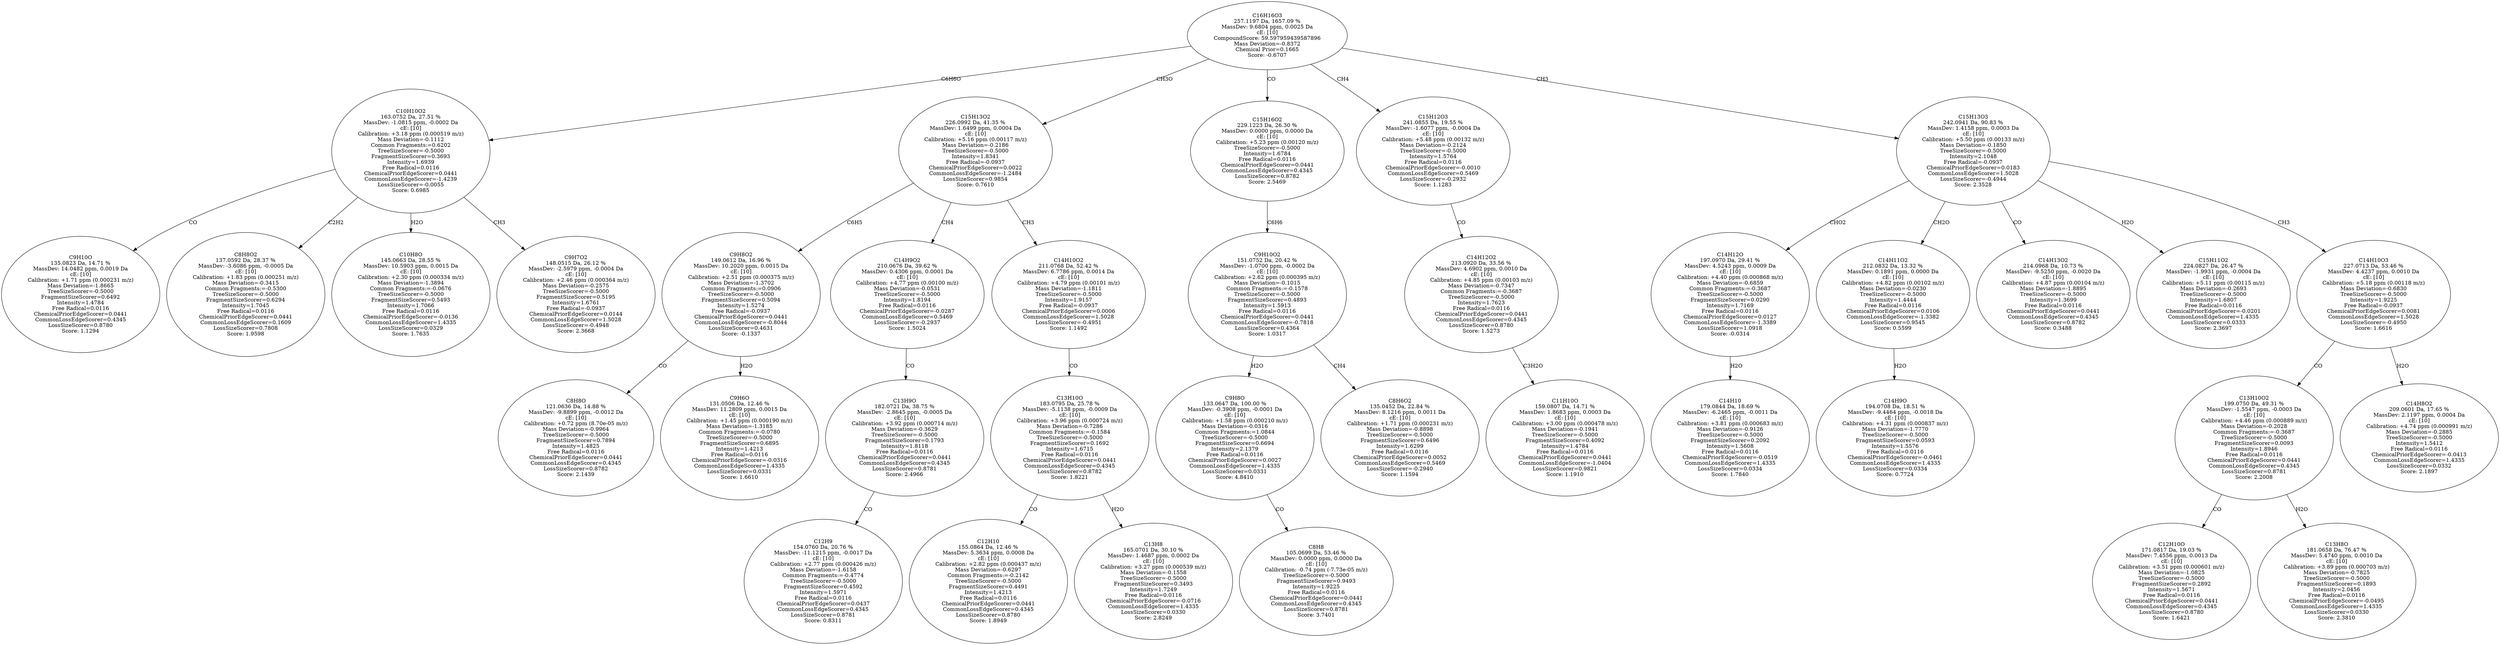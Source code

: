 strict digraph {
v1 [label="C9H10O\n135.0823 Da, 14.71 %\nMassDev: 14.0482 ppm, 0.0019 Da\ncE: [10]\nCalibration: +1.71 ppm (0.000231 m/z)\nMass Deviation=-1.8665\nTreeSizeScorer=-0.5000\nFragmentSizeScorer=0.6492\nIntensity=1.4784\nFree Radical=0.0116\nChemicalPriorEdgeScorer=0.0441\nCommonLossEdgeScorer=0.4345\nLossSizeScorer=0.8780\nScore: 1.1294"];
v2 [label="C8H8O2\n137.0592 Da, 28.37 %\nMassDev: -3.6086 ppm, -0.0005 Da\ncE: [10]\nCalibration: +1.83 ppm (0.000251 m/z)\nMass Deviation=-0.3415\nCommon Fragments:=-0.5300\nTreeSizeScorer=-0.5000\nFragmentSizeScorer=0.6294\nIntensity=1.7045\nFree Radical=0.0116\nChemicalPriorEdgeScorer=0.0441\nCommonLossEdgeScorer=0.1609\nLossSizeScorer=0.7808\nScore: 1.9598"];
v3 [label="C10H8O\n145.0663 Da, 28.55 %\nMassDev: 10.5903 ppm, 0.0015 Da\ncE: [10]\nCalibration: +2.30 ppm (0.000334 m/z)\nMass Deviation=-1.3894\nCommon Fragments:=-0.0676\nTreeSizeScorer=-0.5000\nFragmentSizeScorer=0.5493\nIntensity=1.7066\nFree Radical=0.0116\nChemicalPriorEdgeScorer=-0.0136\nCommonLossEdgeScorer=1.4335\nLossSizeScorer=0.0329\nScore: 1.7635"];
v4 [label="C9H7O2\n148.0515 Da, 26.12 %\nMassDev: -2.5979 ppm, -0.0004 Da\ncE: [10]\nCalibration: +2.46 ppm (0.000364 m/z)\nMass Deviation=-0.2575\nTreeSizeScorer=-0.5000\nFragmentSizeScorer=0.5195\nIntensity=1.6761\nFree Radical=-0.0937\nChemicalPriorEdgeScorer=0.0144\nCommonLossEdgeScorer=1.5028\nLossSizeScorer=-0.4948\nScore: 2.3668"];
v5 [label="C10H10O2\n163.0752 Da, 27.51 %\nMassDev: -1.0815 ppm, -0.0002 Da\ncE: [10]\nCalibration: +3.18 ppm (0.000519 m/z)\nMass Deviation=-0.1112\nCommon Fragments:=0.6202\nTreeSizeScorer=-0.5000\nFragmentSizeScorer=0.3693\nIntensity=1.6939\nFree Radical=0.0116\nChemicalPriorEdgeScorer=0.0441\nCommonLossEdgeScorer=-1.4239\nLossSizeScorer=-0.0055\nScore: 0.6985"];
v6 [label="C8H8O\n121.0636 Da, 14.88 %\nMassDev: -9.8899 ppm, -0.0012 Da\ncE: [10]\nCalibration: +0.72 ppm (8.70e-05 m/z)\nMass Deviation=-0.9964\nTreeSizeScorer=-0.5000\nFragmentSizeScorer=0.7894\nIntensity=1.4825\nFree Radical=0.0116\nChemicalPriorEdgeScorer=0.0441\nCommonLossEdgeScorer=0.4345\nLossSizeScorer=0.8782\nScore: 2.1439"];
v7 [label="C9H6O\n131.0506 Da, 12.46 %\nMassDev: 11.2809 ppm, 0.0015 Da\ncE: [10]\nCalibration: +1.45 ppm (0.000190 m/z)\nMass Deviation=-1.3185\nCommon Fragments:=-0.0780\nTreeSizeScorer=-0.5000\nFragmentSizeScorer=0.6895\nIntensity=1.4213\nFree Radical=0.0116\nChemicalPriorEdgeScorer=-0.0316\nCommonLossEdgeScorer=1.4335\nLossSizeScorer=0.0331\nScore: 1.6610"];
v8 [label="C9H8O2\n149.0612 Da, 16.96 %\nMassDev: 10.2020 ppm, 0.0015 Da\ncE: [10]\nCalibration: +2.51 ppm (0.000375 m/z)\nMass Deviation=-1.3702\nCommon Fragments:=0.0906\nTreeSizeScorer=-0.5000\nFragmentSizeScorer=0.5094\nIntensity=1.5274\nFree Radical=-0.0937\nChemicalPriorEdgeScorer=0.0441\nCommonLossEdgeScorer=-0.8044\nLossSizeScorer=0.4631\nScore: -0.1337"];
v9 [label="C12H9\n154.0760 Da, 20.76 %\nMassDev: -11.1215 ppm, -0.0017 Da\ncE: [10]\nCalibration: +2.77 ppm (0.000426 m/z)\nMass Deviation=-1.6158\nCommon Fragments:=-0.4774\nTreeSizeScorer=-0.5000\nFragmentSizeScorer=0.4592\nIntensity=1.5971\nFree Radical=0.0116\nChemicalPriorEdgeScorer=0.0437\nCommonLossEdgeScorer=0.4345\nLossSizeScorer=0.8781\nScore: 0.8311"];
v10 [label="C13H9O\n182.0721 Da, 38.75 %\nMassDev: -2.8645 ppm, -0.0005 Da\ncE: [10]\nCalibration: +3.92 ppm (0.000714 m/z)\nMass Deviation=-0.3629\nTreeSizeScorer=-0.5000\nFragmentSizeScorer=0.1793\nIntensity=1.8118\nFree Radical=0.0116\nChemicalPriorEdgeScorer=0.0441\nCommonLossEdgeScorer=0.4345\nLossSizeScorer=0.8781\nScore: 2.4966"];
v11 [label="C14H9O2\n210.0676 Da, 39.62 %\nMassDev: 0.4306 ppm, 0.0001 Da\ncE: [10]\nCalibration: +4.77 ppm (0.00100 m/z)\nMass Deviation=-0.0531\nTreeSizeScorer=-0.5000\nIntensity=1.8194\nFree Radical=0.0116\nChemicalPriorEdgeScorer=-0.0287\nCommonLossEdgeScorer=0.5469\nLossSizeScorer=-0.2937\nScore: 1.5024"];
v12 [label="C12H10\n155.0864 Da, 12.46 %\nMassDev: 5.3634 ppm, 0.0008 Da\ncE: [10]\nCalibration: +2.82 ppm (0.000437 m/z)\nMass Deviation=-0.6297\nCommon Fragments:=-0.2142\nTreeSizeScorer=-0.5000\nFragmentSizeScorer=0.4491\nIntensity=1.4213\nFree Radical=0.0116\nChemicalPriorEdgeScorer=0.0441\nCommonLossEdgeScorer=0.4345\nLossSizeScorer=0.8780\nScore: 1.8949"];
v13 [label="C13H8\n165.0701 Da, 30.10 %\nMassDev: 1.4687 ppm, 0.0002 Da\ncE: [10]\nCalibration: +3.27 ppm (0.000539 m/z)\nMass Deviation=-0.1558\nTreeSizeScorer=-0.5000\nFragmentSizeScorer=0.3493\nIntensity=1.7249\nFree Radical=0.0116\nChemicalPriorEdgeScorer=-0.0716\nCommonLossEdgeScorer=1.4335\nLossSizeScorer=0.0330\nScore: 2.8249"];
v14 [label="C13H10O\n183.0795 Da, 25.78 %\nMassDev: -5.1138 ppm, -0.0009 Da\ncE: [10]\nCalibration: +3.96 ppm (0.000724 m/z)\nMass Deviation=-0.7286\nCommon Fragments:=-0.1584\nTreeSizeScorer=-0.5000\nFragmentSizeScorer=0.1692\nIntensity=1.6715\nFree Radical=0.0116\nChemicalPriorEdgeScorer=0.0441\nCommonLossEdgeScorer=0.4345\nLossSizeScorer=0.8782\nScore: 1.8221"];
v15 [label="C14H10O2\n211.0768 Da, 52.42 %\nMassDev: 6.7786 ppm, 0.0014 Da\ncE: [10]\nCalibration: +4.79 ppm (0.00101 m/z)\nMass Deviation=-1.1811\nTreeSizeScorer=-0.5000\nIntensity=1.9157\nFree Radical=-0.0937\nChemicalPriorEdgeScorer=0.0006\nCommonLossEdgeScorer=1.5028\nLossSizeScorer=-0.4951\nScore: 1.1492"];
v16 [label="C15H13O2\n226.0992 Da, 41.35 %\nMassDev: 1.6499 ppm, 0.0004 Da\ncE: [10]\nCalibration: +5.16 ppm (0.00117 m/z)\nMass Deviation=-0.2186\nTreeSizeScorer=-0.5000\nIntensity=1.8341\nFree Radical=-0.0937\nChemicalPriorEdgeScorer=0.0022\nCommonLossEdgeScorer=-1.2484\nLossSizeScorer=0.9854\nScore: 0.7610"];
v17 [label="C8H8\n105.0699 Da, 53.46 %\nMassDev: 0.0000 ppm, 0.0000 Da\ncE: [10]\nCalibration: -0.74 ppm (-7.73e-05 m/z)\nTreeSizeScorer=-0.5000\nFragmentSizeScorer=0.9493\nIntensity=1.9225\nFree Radical=0.0116\nChemicalPriorEdgeScorer=0.0441\nCommonLossEdgeScorer=0.4345\nLossSizeScorer=0.8781\nScore: 3.7401"];
v18 [label="C9H8O\n133.0647 Da, 100.00 %\nMassDev: -0.3908 ppm, -0.0001 Da\ncE: [10]\nCalibration: +1.58 ppm (0.000210 m/z)\nMass Deviation=-0.0316\nCommon Fragments:=1.0844\nTreeSizeScorer=-0.5000\nFragmentSizeScorer=0.6694\nIntensity=2.1379\nFree Radical=0.0116\nChemicalPriorEdgeScorer=0.0027\nCommonLossEdgeScorer=1.4335\nLossSizeScorer=0.0331\nScore: 4.8410"];
v19 [label="C8H6O2\n135.0452 Da, 22.84 %\nMassDev: 8.1216 ppm, 0.0011 Da\ncE: [10]\nCalibration: +1.71 ppm (0.000231 m/z)\nMass Deviation=-0.8898\nTreeSizeScorer=-0.5000\nFragmentSizeScorer=0.6496\nIntensity=1.6299\nFree Radical=0.0116\nChemicalPriorEdgeScorer=0.0052\nCommonLossEdgeScorer=0.5469\nLossSizeScorer=-0.2940\nScore: 1.1594"];
v20 [label="C9H10O2\n151.0752 Da, 20.42 %\nMassDev: -1.0700 ppm, -0.0002 Da\ncE: [10]\nCalibration: +2.62 ppm (0.000395 m/z)\nMass Deviation=-0.1015\nCommon Fragments:=-0.1578\nTreeSizeScorer=-0.5000\nFragmentSizeScorer=0.4893\nIntensity=1.5913\nFree Radical=0.0116\nChemicalPriorEdgeScorer=0.0441\nCommonLossEdgeScorer=-0.7818\nLossSizeScorer=0.4364\nScore: 1.0317"];
v21 [label="C15H16O2\n229.1223 Da, 26.30 %\nMassDev: 0.0000 ppm, 0.0000 Da\ncE: [10]\nCalibration: +5.23 ppm (0.00120 m/z)\nTreeSizeScorer=-0.5000\nIntensity=1.6784\nFree Radical=0.0116\nChemicalPriorEdgeScorer=0.0441\nCommonLossEdgeScorer=0.4345\nLossSizeScorer=0.8782\nScore: 2.5469"];
v22 [label="C11H10O\n159.0807 Da, 14.71 %\nMassDev: 1.8683 ppm, 0.0003 Da\ncE: [10]\nCalibration: +3.00 ppm (0.000478 m/z)\nMass Deviation=-0.1941\nTreeSizeScorer=-0.5000\nFragmentSizeScorer=0.4092\nIntensity=1.4784\nFree Radical=0.0116\nChemicalPriorEdgeScorer=0.0441\nCommonLossEdgeScorer=-1.0404\nLossSizeScorer=0.9821\nScore: 1.1910"];
v23 [label="C14H12O2\n213.0920 Da, 33.56 %\nMassDev: 4.6902 ppm, 0.0010 Da\ncE: [10]\nCalibration: +4.85 ppm (0.00103 m/z)\nMass Deviation=-0.7347\nCommon Fragments:=-0.3687\nTreeSizeScorer=-0.5000\nIntensity=1.7623\nFree Radical=0.0116\nChemicalPriorEdgeScorer=0.0441\nCommonLossEdgeScorer=0.4345\nLossSizeScorer=0.8780\nScore: 1.5273"];
v24 [label="C15H12O3\n241.0855 Da, 19.55 %\nMassDev: -1.6077 ppm, -0.0004 Da\ncE: [10]\nCalibration: +5.48 ppm (0.00132 m/z)\nMass Deviation=-0.2124\nTreeSizeScorer=-0.5000\nIntensity=1.5764\nFree Radical=0.0116\nChemicalPriorEdgeScorer=-0.0010\nCommonLossEdgeScorer=0.5469\nLossSizeScorer=-0.2932\nScore: 1.1283"];
v25 [label="C14H10\n179.0844 Da, 18.69 %\nMassDev: -6.2465 ppm, -0.0011 Da\ncE: [10]\nCalibration: +3.81 ppm (0.000683 m/z)\nMass Deviation=-0.9126\nTreeSizeScorer=-0.5000\nFragmentSizeScorer=0.2092\nIntensity=1.5608\nFree Radical=0.0116\nChemicalPriorEdgeScorer=-0.0519\nCommonLossEdgeScorer=1.4335\nLossSizeScorer=0.0334\nScore: 1.7840"];
v26 [label="C14H12O\n197.0970 Da, 29.41 %\nMassDev: 4.5243 ppm, 0.0009 Da\ncE: [10]\nCalibration: +4.40 ppm (0.000868 m/z)\nMass Deviation=-0.6859\nCommon Fragments:=-0.3687\nTreeSizeScorer=-0.5000\nFragmentSizeScorer=0.0290\nIntensity=1.7169\nFree Radical=0.0116\nChemicalPriorEdgeScorer=0.0127\nCommonLossEdgeScorer=-1.3389\nLossSizeScorer=1.0918\nScore: -0.0314"];
v27 [label="C14H9O\n194.0708 Da, 18.51 %\nMassDev: -9.4464 ppm, -0.0018 Da\ncE: [10]\nCalibration: +4.31 ppm (0.000837 m/z)\nMass Deviation=-1.7770\nTreeSizeScorer=-0.5000\nFragmentSizeScorer=0.0593\nIntensity=1.5576\nFree Radical=0.0116\nChemicalPriorEdgeScorer=-0.0461\nCommonLossEdgeScorer=1.4335\nLossSizeScorer=0.0334\nScore: 0.7724"];
v28 [label="C14H11O2\n212.0832 Da, 13.32 %\nMassDev: 0.1891 ppm, 0.0000 Da\ncE: [10]\nCalibration: +4.82 ppm (0.00102 m/z)\nMass Deviation=-0.0230\nTreeSizeScorer=-0.5000\nIntensity=1.4444\nFree Radical=0.0116\nChemicalPriorEdgeScorer=0.0106\nCommonLossEdgeScorer=-1.3382\nLossSizeScorer=0.9545\nScore: 0.5599"];
v29 [label="C14H13O2\n214.0968 Da, 10.73 %\nMassDev: -9.5250 ppm, -0.0020 Da\ncE: [10]\nCalibration: +4.87 ppm (0.00104 m/z)\nMass Deviation=-1.8895\nTreeSizeScorer=-0.5000\nIntensity=1.3699\nFree Radical=0.0116\nChemicalPriorEdgeScorer=0.0441\nCommonLossEdgeScorer=0.4345\nLossSizeScorer=0.8782\nScore: 0.3488"];
v30 [label="C15H11O2\n224.0827 Da, 26.47 %\nMassDev: -1.9931 ppm, -0.0004 Da\ncE: [10]\nCalibration: +5.11 ppm (0.00115 m/z)\nMass Deviation=-0.2693\nTreeSizeScorer=-0.5000\nIntensity=1.6807\nFree Radical=0.0116\nChemicalPriorEdgeScorer=-0.0201\nCommonLossEdgeScorer=1.4335\nLossSizeScorer=0.0333\nScore: 2.3697"];
v31 [label="C12H10O\n171.0817 Da, 19.03 %\nMassDev: 7.4556 ppm, 0.0013 Da\ncE: [10]\nCalibration: +3.51 ppm (0.000601 m/z)\nMass Deviation=-1.0825\nTreeSizeScorer=-0.5000\nFragmentSizeScorer=0.2892\nIntensity=1.5671\nFree Radical=0.0116\nChemicalPriorEdgeScorer=0.0441\nCommonLossEdgeScorer=0.4345\nLossSizeScorer=0.8780\nScore: 1.6421"];
v32 [label="C13H8O\n181.0658 Da, 76.47 %\nMassDev: 5.4740 ppm, 0.0010 Da\ncE: [10]\nCalibration: +3.89 ppm (0.000703 m/z)\nMass Deviation=-0.7825\nTreeSizeScorer=-0.5000\nFragmentSizeScorer=0.1893\nIntensity=2.0456\nFree Radical=0.0116\nChemicalPriorEdgeScorer=-0.0495\nCommonLossEdgeScorer=1.4335\nLossSizeScorer=0.0330\nScore: 2.3810"];
v33 [label="C13H10O2\n199.0750 Da, 49.31 %\nMassDev: -1.5547 ppm, -0.0003 Da\ncE: [10]\nCalibration: +4.46 ppm (0.000889 m/z)\nMass Deviation=-0.2028\nCommon Fragments:=-0.3687\nTreeSizeScorer=-0.5000\nFragmentSizeScorer=0.0093\nIntensity=1.8946\nFree Radical=0.0116\nChemicalPriorEdgeScorer=0.0441\nCommonLossEdgeScorer=0.4345\nLossSizeScorer=0.8781\nScore: 2.2008"];
v34 [label="C14H8O2\n209.0601 Da, 17.65 %\nMassDev: 2.1197 ppm, 0.0004 Da\ncE: [10]\nCalibration: +4.74 ppm (0.000991 m/z)\nMass Deviation=-0.2885\nTreeSizeScorer=-0.5000\nIntensity=1.5412\nFree Radical=0.0116\nChemicalPriorEdgeScorer=-0.0413\nCommonLossEdgeScorer=1.4335\nLossSizeScorer=0.0332\nScore: 2.1897"];
v35 [label="C14H10O3\n227.0713 Da, 53.46 %\nMassDev: 4.4237 ppm, 0.0010 Da\ncE: [10]\nCalibration: +5.18 ppm (0.00118 m/z)\nMass Deviation=-0.6830\nTreeSizeScorer=-0.5000\nIntensity=1.9225\nFree Radical=-0.0937\nChemicalPriorEdgeScorer=0.0081\nCommonLossEdgeScorer=1.5028\nLossSizeScorer=-0.4950\nScore: 1.6616"];
v36 [label="C15H13O3\n242.0941 Da, 90.83 %\nMassDev: 1.4158 ppm, 0.0003 Da\ncE: [10]\nCalibration: +5.50 ppm (0.00133 m/z)\nMass Deviation=-0.1850\nTreeSizeScorer=-0.5000\nIntensity=2.1048\nFree Radical=-0.0937\nChemicalPriorEdgeScorer=0.0183\nCommonLossEdgeScorer=1.5028\nLossSizeScorer=-0.4944\nScore: 2.3528"];
v37 [label="C16H16O3\n257.1197 Da, 1657.09 %\nMassDev: 9.6804 ppm, 0.0025 Da\ncE: [10]\nCompoundScore: 59.597959439587896\nMass Deviation=-0.8372\nChemical Prior=0.1665\nScore: -0.6707"];
v5 -> v1 [label="CO"];
v5 -> v2 [label="C2H2"];
v5 -> v3 [label="H2O"];
v5 -> v4 [label="CH3"];
v37 -> v5 [label="C6H6O"];
v8 -> v6 [label="CO"];
v8 -> v7 [label="H2O"];
v16 -> v8 [label="C6H5"];
v10 -> v9 [label="CO"];
v11 -> v10 [label="CO"];
v16 -> v11 [label="CH4"];
v14 -> v12 [label="CO"];
v14 -> v13 [label="H2O"];
v15 -> v14 [label="CO"];
v16 -> v15 [label="CH3"];
v37 -> v16 [label="CH3O"];
v18 -> v17 [label="CO"];
v20 -> v18 [label="H2O"];
v20 -> v19 [label="CH4"];
v21 -> v20 [label="C6H6"];
v37 -> v21 [label="CO"];
v23 -> v22 [label="C3H2O"];
v24 -> v23 [label="CO"];
v37 -> v24 [label="CH4"];
v26 -> v25 [label="H2O"];
v36 -> v26 [label="CHO2"];
v28 -> v27 [label="H2O"];
v36 -> v28 [label="CH2O"];
v36 -> v29 [label="CO"];
v36 -> v30 [label="H2O"];
v33 -> v31 [label="CO"];
v33 -> v32 [label="H2O"];
v35 -> v33 [label="CO"];
v35 -> v34 [label="H2O"];
v36 -> v35 [label="CH3"];
v37 -> v36 [label="CH3"];
}